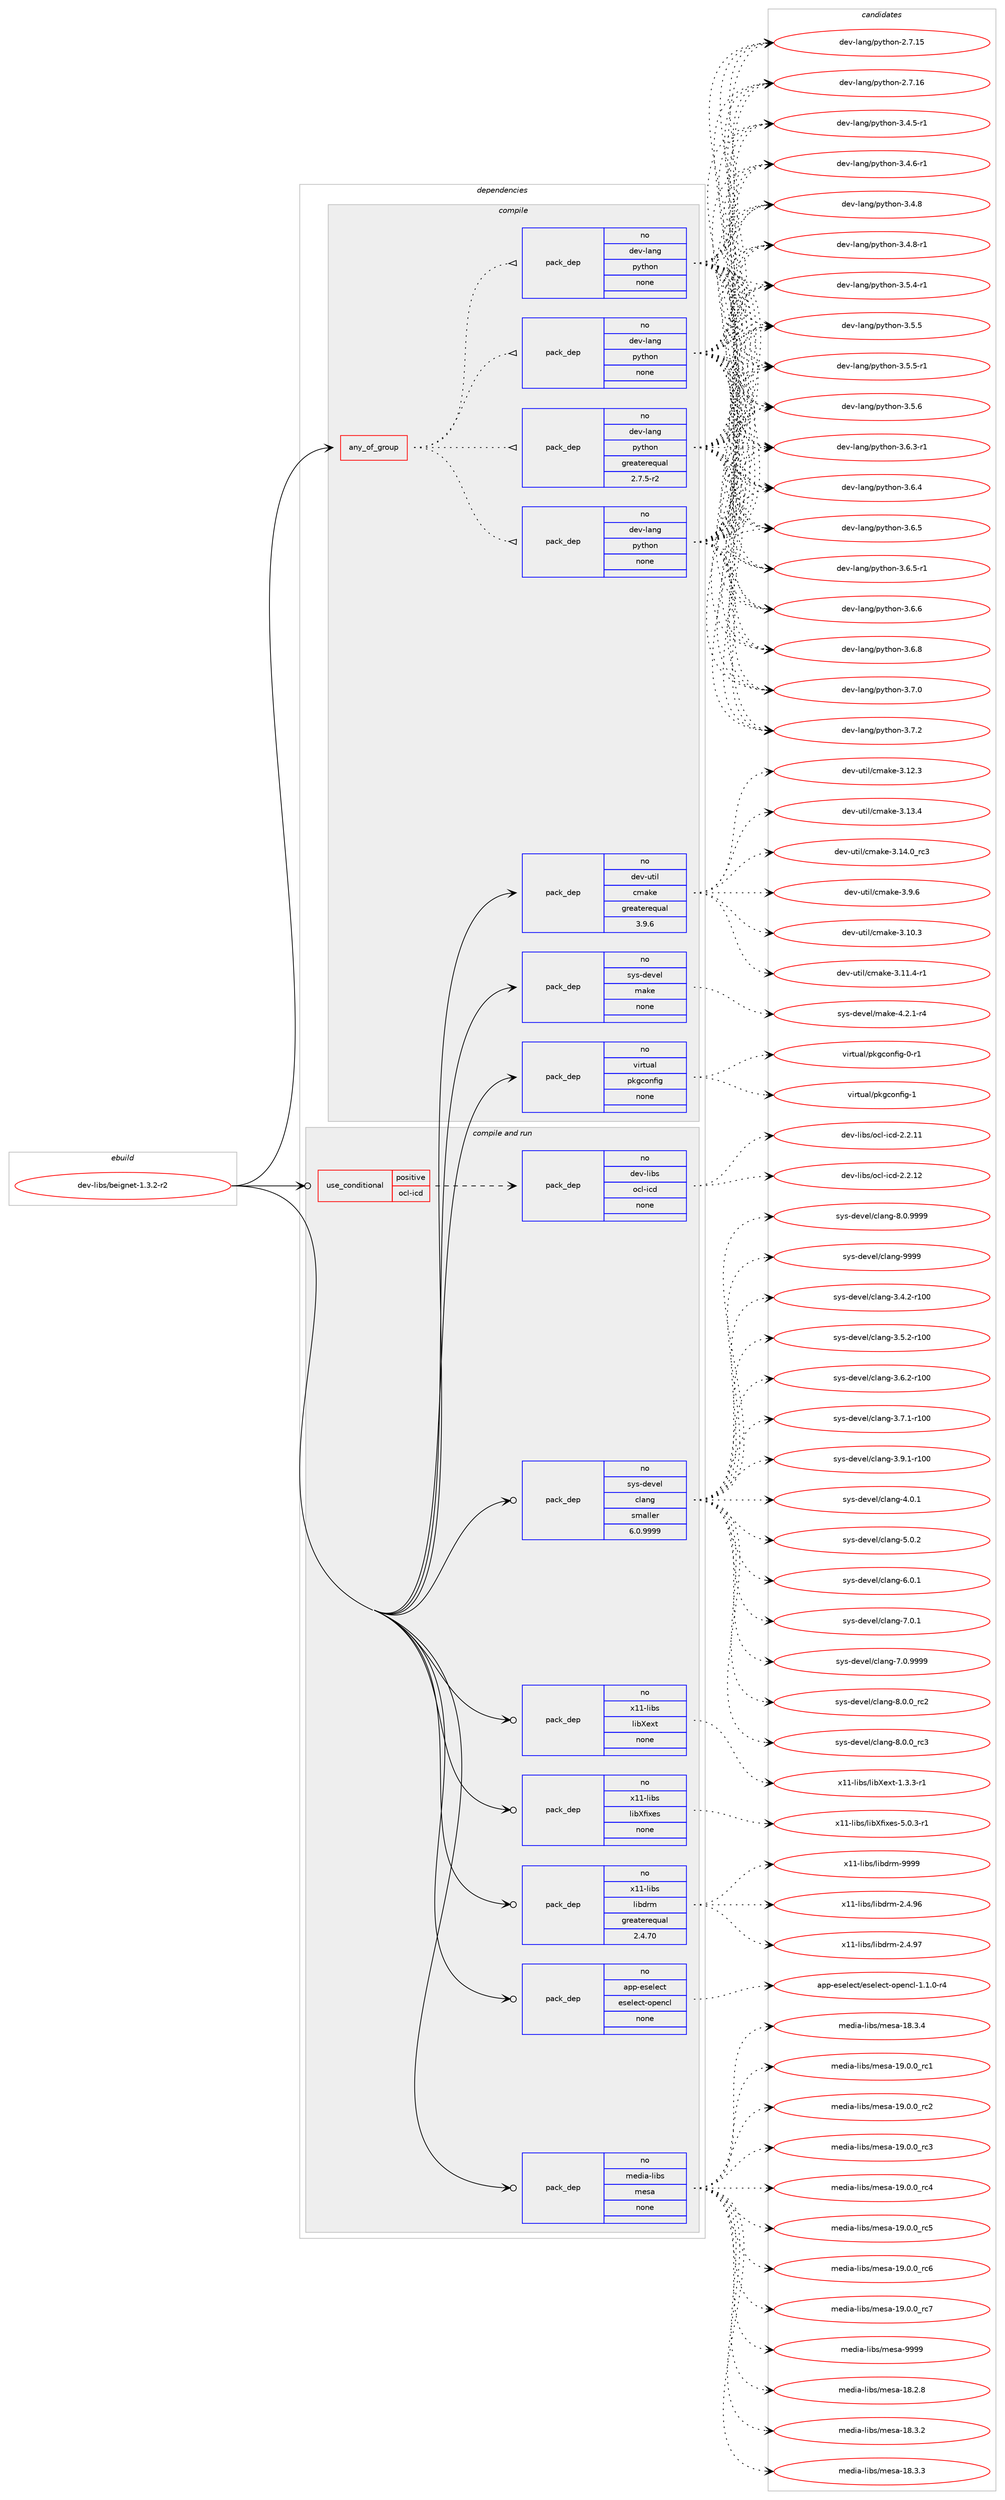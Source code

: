 digraph prolog {

# *************
# Graph options
# *************

newrank=true;
concentrate=true;
compound=true;
graph [rankdir=LR,fontname=Helvetica,fontsize=10,ranksep=1.5];#, ranksep=2.5, nodesep=0.2];
edge  [arrowhead=vee];
node  [fontname=Helvetica,fontsize=10];

# **********
# The ebuild
# **********

subgraph cluster_leftcol {
color=gray;
rank=same;
label=<<i>ebuild</i>>;
id [label="dev-libs/beignet-1.3.2-r2", color=red, width=4, href="../dev-libs/beignet-1.3.2-r2.svg"];
}

# ****************
# The dependencies
# ****************

subgraph cluster_midcol {
color=gray;
label=<<i>dependencies</i>>;
subgraph cluster_compile {
fillcolor="#eeeeee";
style=filled;
label=<<i>compile</i>>;
subgraph any22105 {
dependency1364325 [label=<<TABLE BORDER="0" CELLBORDER="1" CELLSPACING="0" CELLPADDING="4"><TR><TD CELLPADDING="10">any_of_group</TD></TR></TABLE>>, shape=none, color=red];subgraph pack976400 {
dependency1364326 [label=<<TABLE BORDER="0" CELLBORDER="1" CELLSPACING="0" CELLPADDING="4" WIDTH="220"><TR><TD ROWSPAN="6" CELLPADDING="30">pack_dep</TD></TR><TR><TD WIDTH="110">no</TD></TR><TR><TD>dev-lang</TD></TR><TR><TD>python</TD></TR><TR><TD>none</TD></TR><TR><TD></TD></TR></TABLE>>, shape=none, color=blue];
}
dependency1364325:e -> dependency1364326:w [weight=20,style="dotted",arrowhead="oinv"];
subgraph pack976401 {
dependency1364327 [label=<<TABLE BORDER="0" CELLBORDER="1" CELLSPACING="0" CELLPADDING="4" WIDTH="220"><TR><TD ROWSPAN="6" CELLPADDING="30">pack_dep</TD></TR><TR><TD WIDTH="110">no</TD></TR><TR><TD>dev-lang</TD></TR><TR><TD>python</TD></TR><TR><TD>none</TD></TR><TR><TD></TD></TR></TABLE>>, shape=none, color=blue];
}
dependency1364325:e -> dependency1364327:w [weight=20,style="dotted",arrowhead="oinv"];
subgraph pack976402 {
dependency1364328 [label=<<TABLE BORDER="0" CELLBORDER="1" CELLSPACING="0" CELLPADDING="4" WIDTH="220"><TR><TD ROWSPAN="6" CELLPADDING="30">pack_dep</TD></TR><TR><TD WIDTH="110">no</TD></TR><TR><TD>dev-lang</TD></TR><TR><TD>python</TD></TR><TR><TD>none</TD></TR><TR><TD></TD></TR></TABLE>>, shape=none, color=blue];
}
dependency1364325:e -> dependency1364328:w [weight=20,style="dotted",arrowhead="oinv"];
subgraph pack976403 {
dependency1364329 [label=<<TABLE BORDER="0" CELLBORDER="1" CELLSPACING="0" CELLPADDING="4" WIDTH="220"><TR><TD ROWSPAN="6" CELLPADDING="30">pack_dep</TD></TR><TR><TD WIDTH="110">no</TD></TR><TR><TD>dev-lang</TD></TR><TR><TD>python</TD></TR><TR><TD>greaterequal</TD></TR><TR><TD>2.7.5-r2</TD></TR></TABLE>>, shape=none, color=blue];
}
dependency1364325:e -> dependency1364329:w [weight=20,style="dotted",arrowhead="oinv"];
}
id:e -> dependency1364325:w [weight=20,style="solid",arrowhead="vee"];
subgraph pack976404 {
dependency1364330 [label=<<TABLE BORDER="0" CELLBORDER="1" CELLSPACING="0" CELLPADDING="4" WIDTH="220"><TR><TD ROWSPAN="6" CELLPADDING="30">pack_dep</TD></TR><TR><TD WIDTH="110">no</TD></TR><TR><TD>dev-util</TD></TR><TR><TD>cmake</TD></TR><TR><TD>greaterequal</TD></TR><TR><TD>3.9.6</TD></TR></TABLE>>, shape=none, color=blue];
}
id:e -> dependency1364330:w [weight=20,style="solid",arrowhead="vee"];
subgraph pack976405 {
dependency1364331 [label=<<TABLE BORDER="0" CELLBORDER="1" CELLSPACING="0" CELLPADDING="4" WIDTH="220"><TR><TD ROWSPAN="6" CELLPADDING="30">pack_dep</TD></TR><TR><TD WIDTH="110">no</TD></TR><TR><TD>sys-devel</TD></TR><TR><TD>make</TD></TR><TR><TD>none</TD></TR><TR><TD></TD></TR></TABLE>>, shape=none, color=blue];
}
id:e -> dependency1364331:w [weight=20,style="solid",arrowhead="vee"];
subgraph pack976406 {
dependency1364332 [label=<<TABLE BORDER="0" CELLBORDER="1" CELLSPACING="0" CELLPADDING="4" WIDTH="220"><TR><TD ROWSPAN="6" CELLPADDING="30">pack_dep</TD></TR><TR><TD WIDTH="110">no</TD></TR><TR><TD>virtual</TD></TR><TR><TD>pkgconfig</TD></TR><TR><TD>none</TD></TR><TR><TD></TD></TR></TABLE>>, shape=none, color=blue];
}
id:e -> dependency1364332:w [weight=20,style="solid",arrowhead="vee"];
}
subgraph cluster_compileandrun {
fillcolor="#eeeeee";
style=filled;
label=<<i>compile and run</i>>;
subgraph cond365268 {
dependency1364333 [label=<<TABLE BORDER="0" CELLBORDER="1" CELLSPACING="0" CELLPADDING="4"><TR><TD ROWSPAN="3" CELLPADDING="10">use_conditional</TD></TR><TR><TD>positive</TD></TR><TR><TD>ocl-icd</TD></TR></TABLE>>, shape=none, color=red];
subgraph pack976407 {
dependency1364334 [label=<<TABLE BORDER="0" CELLBORDER="1" CELLSPACING="0" CELLPADDING="4" WIDTH="220"><TR><TD ROWSPAN="6" CELLPADDING="30">pack_dep</TD></TR><TR><TD WIDTH="110">no</TD></TR><TR><TD>dev-libs</TD></TR><TR><TD>ocl-icd</TD></TR><TR><TD>none</TD></TR><TR><TD></TD></TR></TABLE>>, shape=none, color=blue];
}
dependency1364333:e -> dependency1364334:w [weight=20,style="dashed",arrowhead="vee"];
}
id:e -> dependency1364333:w [weight=20,style="solid",arrowhead="odotvee"];
subgraph pack976408 {
dependency1364335 [label=<<TABLE BORDER="0" CELLBORDER="1" CELLSPACING="0" CELLPADDING="4" WIDTH="220"><TR><TD ROWSPAN="6" CELLPADDING="30">pack_dep</TD></TR><TR><TD WIDTH="110">no</TD></TR><TR><TD>app-eselect</TD></TR><TR><TD>eselect-opencl</TD></TR><TR><TD>none</TD></TR><TR><TD></TD></TR></TABLE>>, shape=none, color=blue];
}
id:e -> dependency1364335:w [weight=20,style="solid",arrowhead="odotvee"];
subgraph pack976409 {
dependency1364336 [label=<<TABLE BORDER="0" CELLBORDER="1" CELLSPACING="0" CELLPADDING="4" WIDTH="220"><TR><TD ROWSPAN="6" CELLPADDING="30">pack_dep</TD></TR><TR><TD WIDTH="110">no</TD></TR><TR><TD>media-libs</TD></TR><TR><TD>mesa</TD></TR><TR><TD>none</TD></TR><TR><TD></TD></TR></TABLE>>, shape=none, color=blue];
}
id:e -> dependency1364336:w [weight=20,style="solid",arrowhead="odotvee"];
subgraph pack976410 {
dependency1364337 [label=<<TABLE BORDER="0" CELLBORDER="1" CELLSPACING="0" CELLPADDING="4" WIDTH="220"><TR><TD ROWSPAN="6" CELLPADDING="30">pack_dep</TD></TR><TR><TD WIDTH="110">no</TD></TR><TR><TD>sys-devel</TD></TR><TR><TD>clang</TD></TR><TR><TD>smaller</TD></TR><TR><TD>6.0.9999</TD></TR></TABLE>>, shape=none, color=blue];
}
id:e -> dependency1364337:w [weight=20,style="solid",arrowhead="odotvee"];
subgraph pack976411 {
dependency1364338 [label=<<TABLE BORDER="0" CELLBORDER="1" CELLSPACING="0" CELLPADDING="4" WIDTH="220"><TR><TD ROWSPAN="6" CELLPADDING="30">pack_dep</TD></TR><TR><TD WIDTH="110">no</TD></TR><TR><TD>x11-libs</TD></TR><TR><TD>libXext</TD></TR><TR><TD>none</TD></TR><TR><TD></TD></TR></TABLE>>, shape=none, color=blue];
}
id:e -> dependency1364338:w [weight=20,style="solid",arrowhead="odotvee"];
subgraph pack976412 {
dependency1364339 [label=<<TABLE BORDER="0" CELLBORDER="1" CELLSPACING="0" CELLPADDING="4" WIDTH="220"><TR><TD ROWSPAN="6" CELLPADDING="30">pack_dep</TD></TR><TR><TD WIDTH="110">no</TD></TR><TR><TD>x11-libs</TD></TR><TR><TD>libXfixes</TD></TR><TR><TD>none</TD></TR><TR><TD></TD></TR></TABLE>>, shape=none, color=blue];
}
id:e -> dependency1364339:w [weight=20,style="solid",arrowhead="odotvee"];
subgraph pack976413 {
dependency1364340 [label=<<TABLE BORDER="0" CELLBORDER="1" CELLSPACING="0" CELLPADDING="4" WIDTH="220"><TR><TD ROWSPAN="6" CELLPADDING="30">pack_dep</TD></TR><TR><TD WIDTH="110">no</TD></TR><TR><TD>x11-libs</TD></TR><TR><TD>libdrm</TD></TR><TR><TD>greaterequal</TD></TR><TR><TD>2.4.70</TD></TR></TABLE>>, shape=none, color=blue];
}
id:e -> dependency1364340:w [weight=20,style="solid",arrowhead="odotvee"];
}
subgraph cluster_run {
fillcolor="#eeeeee";
style=filled;
label=<<i>run</i>>;
}
}

# **************
# The candidates
# **************

subgraph cluster_choices {
rank=same;
color=gray;
label=<<i>candidates</i>>;

subgraph choice976400 {
color=black;
nodesep=1;
choice10010111845108971101034711212111610411111045504655464953 [label="dev-lang/python-2.7.15", color=red, width=4,href="../dev-lang/python-2.7.15.svg"];
choice10010111845108971101034711212111610411111045504655464954 [label="dev-lang/python-2.7.16", color=red, width=4,href="../dev-lang/python-2.7.16.svg"];
choice1001011184510897110103471121211161041111104551465246534511449 [label="dev-lang/python-3.4.5-r1", color=red, width=4,href="../dev-lang/python-3.4.5-r1.svg"];
choice1001011184510897110103471121211161041111104551465246544511449 [label="dev-lang/python-3.4.6-r1", color=red, width=4,href="../dev-lang/python-3.4.6-r1.svg"];
choice100101118451089711010347112121116104111110455146524656 [label="dev-lang/python-3.4.8", color=red, width=4,href="../dev-lang/python-3.4.8.svg"];
choice1001011184510897110103471121211161041111104551465246564511449 [label="dev-lang/python-3.4.8-r1", color=red, width=4,href="../dev-lang/python-3.4.8-r1.svg"];
choice1001011184510897110103471121211161041111104551465346524511449 [label="dev-lang/python-3.5.4-r1", color=red, width=4,href="../dev-lang/python-3.5.4-r1.svg"];
choice100101118451089711010347112121116104111110455146534653 [label="dev-lang/python-3.5.5", color=red, width=4,href="../dev-lang/python-3.5.5.svg"];
choice1001011184510897110103471121211161041111104551465346534511449 [label="dev-lang/python-3.5.5-r1", color=red, width=4,href="../dev-lang/python-3.5.5-r1.svg"];
choice100101118451089711010347112121116104111110455146534654 [label="dev-lang/python-3.5.6", color=red, width=4,href="../dev-lang/python-3.5.6.svg"];
choice1001011184510897110103471121211161041111104551465446514511449 [label="dev-lang/python-3.6.3-r1", color=red, width=4,href="../dev-lang/python-3.6.3-r1.svg"];
choice100101118451089711010347112121116104111110455146544652 [label="dev-lang/python-3.6.4", color=red, width=4,href="../dev-lang/python-3.6.4.svg"];
choice100101118451089711010347112121116104111110455146544653 [label="dev-lang/python-3.6.5", color=red, width=4,href="../dev-lang/python-3.6.5.svg"];
choice1001011184510897110103471121211161041111104551465446534511449 [label="dev-lang/python-3.6.5-r1", color=red, width=4,href="../dev-lang/python-3.6.5-r1.svg"];
choice100101118451089711010347112121116104111110455146544654 [label="dev-lang/python-3.6.6", color=red, width=4,href="../dev-lang/python-3.6.6.svg"];
choice100101118451089711010347112121116104111110455146544656 [label="dev-lang/python-3.6.8", color=red, width=4,href="../dev-lang/python-3.6.8.svg"];
choice100101118451089711010347112121116104111110455146554648 [label="dev-lang/python-3.7.0", color=red, width=4,href="../dev-lang/python-3.7.0.svg"];
choice100101118451089711010347112121116104111110455146554650 [label="dev-lang/python-3.7.2", color=red, width=4,href="../dev-lang/python-3.7.2.svg"];
dependency1364326:e -> choice10010111845108971101034711212111610411111045504655464953:w [style=dotted,weight="100"];
dependency1364326:e -> choice10010111845108971101034711212111610411111045504655464954:w [style=dotted,weight="100"];
dependency1364326:e -> choice1001011184510897110103471121211161041111104551465246534511449:w [style=dotted,weight="100"];
dependency1364326:e -> choice1001011184510897110103471121211161041111104551465246544511449:w [style=dotted,weight="100"];
dependency1364326:e -> choice100101118451089711010347112121116104111110455146524656:w [style=dotted,weight="100"];
dependency1364326:e -> choice1001011184510897110103471121211161041111104551465246564511449:w [style=dotted,weight="100"];
dependency1364326:e -> choice1001011184510897110103471121211161041111104551465346524511449:w [style=dotted,weight="100"];
dependency1364326:e -> choice100101118451089711010347112121116104111110455146534653:w [style=dotted,weight="100"];
dependency1364326:e -> choice1001011184510897110103471121211161041111104551465346534511449:w [style=dotted,weight="100"];
dependency1364326:e -> choice100101118451089711010347112121116104111110455146534654:w [style=dotted,weight="100"];
dependency1364326:e -> choice1001011184510897110103471121211161041111104551465446514511449:w [style=dotted,weight="100"];
dependency1364326:e -> choice100101118451089711010347112121116104111110455146544652:w [style=dotted,weight="100"];
dependency1364326:e -> choice100101118451089711010347112121116104111110455146544653:w [style=dotted,weight="100"];
dependency1364326:e -> choice1001011184510897110103471121211161041111104551465446534511449:w [style=dotted,weight="100"];
dependency1364326:e -> choice100101118451089711010347112121116104111110455146544654:w [style=dotted,weight="100"];
dependency1364326:e -> choice100101118451089711010347112121116104111110455146544656:w [style=dotted,weight="100"];
dependency1364326:e -> choice100101118451089711010347112121116104111110455146554648:w [style=dotted,weight="100"];
dependency1364326:e -> choice100101118451089711010347112121116104111110455146554650:w [style=dotted,weight="100"];
}
subgraph choice976401 {
color=black;
nodesep=1;
choice10010111845108971101034711212111610411111045504655464953 [label="dev-lang/python-2.7.15", color=red, width=4,href="../dev-lang/python-2.7.15.svg"];
choice10010111845108971101034711212111610411111045504655464954 [label="dev-lang/python-2.7.16", color=red, width=4,href="../dev-lang/python-2.7.16.svg"];
choice1001011184510897110103471121211161041111104551465246534511449 [label="dev-lang/python-3.4.5-r1", color=red, width=4,href="../dev-lang/python-3.4.5-r1.svg"];
choice1001011184510897110103471121211161041111104551465246544511449 [label="dev-lang/python-3.4.6-r1", color=red, width=4,href="../dev-lang/python-3.4.6-r1.svg"];
choice100101118451089711010347112121116104111110455146524656 [label="dev-lang/python-3.4.8", color=red, width=4,href="../dev-lang/python-3.4.8.svg"];
choice1001011184510897110103471121211161041111104551465246564511449 [label="dev-lang/python-3.4.8-r1", color=red, width=4,href="../dev-lang/python-3.4.8-r1.svg"];
choice1001011184510897110103471121211161041111104551465346524511449 [label="dev-lang/python-3.5.4-r1", color=red, width=4,href="../dev-lang/python-3.5.4-r1.svg"];
choice100101118451089711010347112121116104111110455146534653 [label="dev-lang/python-3.5.5", color=red, width=4,href="../dev-lang/python-3.5.5.svg"];
choice1001011184510897110103471121211161041111104551465346534511449 [label="dev-lang/python-3.5.5-r1", color=red, width=4,href="../dev-lang/python-3.5.5-r1.svg"];
choice100101118451089711010347112121116104111110455146534654 [label="dev-lang/python-3.5.6", color=red, width=4,href="../dev-lang/python-3.5.6.svg"];
choice1001011184510897110103471121211161041111104551465446514511449 [label="dev-lang/python-3.6.3-r1", color=red, width=4,href="../dev-lang/python-3.6.3-r1.svg"];
choice100101118451089711010347112121116104111110455146544652 [label="dev-lang/python-3.6.4", color=red, width=4,href="../dev-lang/python-3.6.4.svg"];
choice100101118451089711010347112121116104111110455146544653 [label="dev-lang/python-3.6.5", color=red, width=4,href="../dev-lang/python-3.6.5.svg"];
choice1001011184510897110103471121211161041111104551465446534511449 [label="dev-lang/python-3.6.5-r1", color=red, width=4,href="../dev-lang/python-3.6.5-r1.svg"];
choice100101118451089711010347112121116104111110455146544654 [label="dev-lang/python-3.6.6", color=red, width=4,href="../dev-lang/python-3.6.6.svg"];
choice100101118451089711010347112121116104111110455146544656 [label="dev-lang/python-3.6.8", color=red, width=4,href="../dev-lang/python-3.6.8.svg"];
choice100101118451089711010347112121116104111110455146554648 [label="dev-lang/python-3.7.0", color=red, width=4,href="../dev-lang/python-3.7.0.svg"];
choice100101118451089711010347112121116104111110455146554650 [label="dev-lang/python-3.7.2", color=red, width=4,href="../dev-lang/python-3.7.2.svg"];
dependency1364327:e -> choice10010111845108971101034711212111610411111045504655464953:w [style=dotted,weight="100"];
dependency1364327:e -> choice10010111845108971101034711212111610411111045504655464954:w [style=dotted,weight="100"];
dependency1364327:e -> choice1001011184510897110103471121211161041111104551465246534511449:w [style=dotted,weight="100"];
dependency1364327:e -> choice1001011184510897110103471121211161041111104551465246544511449:w [style=dotted,weight="100"];
dependency1364327:e -> choice100101118451089711010347112121116104111110455146524656:w [style=dotted,weight="100"];
dependency1364327:e -> choice1001011184510897110103471121211161041111104551465246564511449:w [style=dotted,weight="100"];
dependency1364327:e -> choice1001011184510897110103471121211161041111104551465346524511449:w [style=dotted,weight="100"];
dependency1364327:e -> choice100101118451089711010347112121116104111110455146534653:w [style=dotted,weight="100"];
dependency1364327:e -> choice1001011184510897110103471121211161041111104551465346534511449:w [style=dotted,weight="100"];
dependency1364327:e -> choice100101118451089711010347112121116104111110455146534654:w [style=dotted,weight="100"];
dependency1364327:e -> choice1001011184510897110103471121211161041111104551465446514511449:w [style=dotted,weight="100"];
dependency1364327:e -> choice100101118451089711010347112121116104111110455146544652:w [style=dotted,weight="100"];
dependency1364327:e -> choice100101118451089711010347112121116104111110455146544653:w [style=dotted,weight="100"];
dependency1364327:e -> choice1001011184510897110103471121211161041111104551465446534511449:w [style=dotted,weight="100"];
dependency1364327:e -> choice100101118451089711010347112121116104111110455146544654:w [style=dotted,weight="100"];
dependency1364327:e -> choice100101118451089711010347112121116104111110455146544656:w [style=dotted,weight="100"];
dependency1364327:e -> choice100101118451089711010347112121116104111110455146554648:w [style=dotted,weight="100"];
dependency1364327:e -> choice100101118451089711010347112121116104111110455146554650:w [style=dotted,weight="100"];
}
subgraph choice976402 {
color=black;
nodesep=1;
choice10010111845108971101034711212111610411111045504655464953 [label="dev-lang/python-2.7.15", color=red, width=4,href="../dev-lang/python-2.7.15.svg"];
choice10010111845108971101034711212111610411111045504655464954 [label="dev-lang/python-2.7.16", color=red, width=4,href="../dev-lang/python-2.7.16.svg"];
choice1001011184510897110103471121211161041111104551465246534511449 [label="dev-lang/python-3.4.5-r1", color=red, width=4,href="../dev-lang/python-3.4.5-r1.svg"];
choice1001011184510897110103471121211161041111104551465246544511449 [label="dev-lang/python-3.4.6-r1", color=red, width=4,href="../dev-lang/python-3.4.6-r1.svg"];
choice100101118451089711010347112121116104111110455146524656 [label="dev-lang/python-3.4.8", color=red, width=4,href="../dev-lang/python-3.4.8.svg"];
choice1001011184510897110103471121211161041111104551465246564511449 [label="dev-lang/python-3.4.8-r1", color=red, width=4,href="../dev-lang/python-3.4.8-r1.svg"];
choice1001011184510897110103471121211161041111104551465346524511449 [label="dev-lang/python-3.5.4-r1", color=red, width=4,href="../dev-lang/python-3.5.4-r1.svg"];
choice100101118451089711010347112121116104111110455146534653 [label="dev-lang/python-3.5.5", color=red, width=4,href="../dev-lang/python-3.5.5.svg"];
choice1001011184510897110103471121211161041111104551465346534511449 [label="dev-lang/python-3.5.5-r1", color=red, width=4,href="../dev-lang/python-3.5.5-r1.svg"];
choice100101118451089711010347112121116104111110455146534654 [label="dev-lang/python-3.5.6", color=red, width=4,href="../dev-lang/python-3.5.6.svg"];
choice1001011184510897110103471121211161041111104551465446514511449 [label="dev-lang/python-3.6.3-r1", color=red, width=4,href="../dev-lang/python-3.6.3-r1.svg"];
choice100101118451089711010347112121116104111110455146544652 [label="dev-lang/python-3.6.4", color=red, width=4,href="../dev-lang/python-3.6.4.svg"];
choice100101118451089711010347112121116104111110455146544653 [label="dev-lang/python-3.6.5", color=red, width=4,href="../dev-lang/python-3.6.5.svg"];
choice1001011184510897110103471121211161041111104551465446534511449 [label="dev-lang/python-3.6.5-r1", color=red, width=4,href="../dev-lang/python-3.6.5-r1.svg"];
choice100101118451089711010347112121116104111110455146544654 [label="dev-lang/python-3.6.6", color=red, width=4,href="../dev-lang/python-3.6.6.svg"];
choice100101118451089711010347112121116104111110455146544656 [label="dev-lang/python-3.6.8", color=red, width=4,href="../dev-lang/python-3.6.8.svg"];
choice100101118451089711010347112121116104111110455146554648 [label="dev-lang/python-3.7.0", color=red, width=4,href="../dev-lang/python-3.7.0.svg"];
choice100101118451089711010347112121116104111110455146554650 [label="dev-lang/python-3.7.2", color=red, width=4,href="../dev-lang/python-3.7.2.svg"];
dependency1364328:e -> choice10010111845108971101034711212111610411111045504655464953:w [style=dotted,weight="100"];
dependency1364328:e -> choice10010111845108971101034711212111610411111045504655464954:w [style=dotted,weight="100"];
dependency1364328:e -> choice1001011184510897110103471121211161041111104551465246534511449:w [style=dotted,weight="100"];
dependency1364328:e -> choice1001011184510897110103471121211161041111104551465246544511449:w [style=dotted,weight="100"];
dependency1364328:e -> choice100101118451089711010347112121116104111110455146524656:w [style=dotted,weight="100"];
dependency1364328:e -> choice1001011184510897110103471121211161041111104551465246564511449:w [style=dotted,weight="100"];
dependency1364328:e -> choice1001011184510897110103471121211161041111104551465346524511449:w [style=dotted,weight="100"];
dependency1364328:e -> choice100101118451089711010347112121116104111110455146534653:w [style=dotted,weight="100"];
dependency1364328:e -> choice1001011184510897110103471121211161041111104551465346534511449:w [style=dotted,weight="100"];
dependency1364328:e -> choice100101118451089711010347112121116104111110455146534654:w [style=dotted,weight="100"];
dependency1364328:e -> choice1001011184510897110103471121211161041111104551465446514511449:w [style=dotted,weight="100"];
dependency1364328:e -> choice100101118451089711010347112121116104111110455146544652:w [style=dotted,weight="100"];
dependency1364328:e -> choice100101118451089711010347112121116104111110455146544653:w [style=dotted,weight="100"];
dependency1364328:e -> choice1001011184510897110103471121211161041111104551465446534511449:w [style=dotted,weight="100"];
dependency1364328:e -> choice100101118451089711010347112121116104111110455146544654:w [style=dotted,weight="100"];
dependency1364328:e -> choice100101118451089711010347112121116104111110455146544656:w [style=dotted,weight="100"];
dependency1364328:e -> choice100101118451089711010347112121116104111110455146554648:w [style=dotted,weight="100"];
dependency1364328:e -> choice100101118451089711010347112121116104111110455146554650:w [style=dotted,weight="100"];
}
subgraph choice976403 {
color=black;
nodesep=1;
choice10010111845108971101034711212111610411111045504655464953 [label="dev-lang/python-2.7.15", color=red, width=4,href="../dev-lang/python-2.7.15.svg"];
choice10010111845108971101034711212111610411111045504655464954 [label="dev-lang/python-2.7.16", color=red, width=4,href="../dev-lang/python-2.7.16.svg"];
choice1001011184510897110103471121211161041111104551465246534511449 [label="dev-lang/python-3.4.5-r1", color=red, width=4,href="../dev-lang/python-3.4.5-r1.svg"];
choice1001011184510897110103471121211161041111104551465246544511449 [label="dev-lang/python-3.4.6-r1", color=red, width=4,href="../dev-lang/python-3.4.6-r1.svg"];
choice100101118451089711010347112121116104111110455146524656 [label="dev-lang/python-3.4.8", color=red, width=4,href="../dev-lang/python-3.4.8.svg"];
choice1001011184510897110103471121211161041111104551465246564511449 [label="dev-lang/python-3.4.8-r1", color=red, width=4,href="../dev-lang/python-3.4.8-r1.svg"];
choice1001011184510897110103471121211161041111104551465346524511449 [label="dev-lang/python-3.5.4-r1", color=red, width=4,href="../dev-lang/python-3.5.4-r1.svg"];
choice100101118451089711010347112121116104111110455146534653 [label="dev-lang/python-3.5.5", color=red, width=4,href="../dev-lang/python-3.5.5.svg"];
choice1001011184510897110103471121211161041111104551465346534511449 [label="dev-lang/python-3.5.5-r1", color=red, width=4,href="../dev-lang/python-3.5.5-r1.svg"];
choice100101118451089711010347112121116104111110455146534654 [label="dev-lang/python-3.5.6", color=red, width=4,href="../dev-lang/python-3.5.6.svg"];
choice1001011184510897110103471121211161041111104551465446514511449 [label="dev-lang/python-3.6.3-r1", color=red, width=4,href="../dev-lang/python-3.6.3-r1.svg"];
choice100101118451089711010347112121116104111110455146544652 [label="dev-lang/python-3.6.4", color=red, width=4,href="../dev-lang/python-3.6.4.svg"];
choice100101118451089711010347112121116104111110455146544653 [label="dev-lang/python-3.6.5", color=red, width=4,href="../dev-lang/python-3.6.5.svg"];
choice1001011184510897110103471121211161041111104551465446534511449 [label="dev-lang/python-3.6.5-r1", color=red, width=4,href="../dev-lang/python-3.6.5-r1.svg"];
choice100101118451089711010347112121116104111110455146544654 [label="dev-lang/python-3.6.6", color=red, width=4,href="../dev-lang/python-3.6.6.svg"];
choice100101118451089711010347112121116104111110455146544656 [label="dev-lang/python-3.6.8", color=red, width=4,href="../dev-lang/python-3.6.8.svg"];
choice100101118451089711010347112121116104111110455146554648 [label="dev-lang/python-3.7.0", color=red, width=4,href="../dev-lang/python-3.7.0.svg"];
choice100101118451089711010347112121116104111110455146554650 [label="dev-lang/python-3.7.2", color=red, width=4,href="../dev-lang/python-3.7.2.svg"];
dependency1364329:e -> choice10010111845108971101034711212111610411111045504655464953:w [style=dotted,weight="100"];
dependency1364329:e -> choice10010111845108971101034711212111610411111045504655464954:w [style=dotted,weight="100"];
dependency1364329:e -> choice1001011184510897110103471121211161041111104551465246534511449:w [style=dotted,weight="100"];
dependency1364329:e -> choice1001011184510897110103471121211161041111104551465246544511449:w [style=dotted,weight="100"];
dependency1364329:e -> choice100101118451089711010347112121116104111110455146524656:w [style=dotted,weight="100"];
dependency1364329:e -> choice1001011184510897110103471121211161041111104551465246564511449:w [style=dotted,weight="100"];
dependency1364329:e -> choice1001011184510897110103471121211161041111104551465346524511449:w [style=dotted,weight="100"];
dependency1364329:e -> choice100101118451089711010347112121116104111110455146534653:w [style=dotted,weight="100"];
dependency1364329:e -> choice1001011184510897110103471121211161041111104551465346534511449:w [style=dotted,weight="100"];
dependency1364329:e -> choice100101118451089711010347112121116104111110455146534654:w [style=dotted,weight="100"];
dependency1364329:e -> choice1001011184510897110103471121211161041111104551465446514511449:w [style=dotted,weight="100"];
dependency1364329:e -> choice100101118451089711010347112121116104111110455146544652:w [style=dotted,weight="100"];
dependency1364329:e -> choice100101118451089711010347112121116104111110455146544653:w [style=dotted,weight="100"];
dependency1364329:e -> choice1001011184510897110103471121211161041111104551465446534511449:w [style=dotted,weight="100"];
dependency1364329:e -> choice100101118451089711010347112121116104111110455146544654:w [style=dotted,weight="100"];
dependency1364329:e -> choice100101118451089711010347112121116104111110455146544656:w [style=dotted,weight="100"];
dependency1364329:e -> choice100101118451089711010347112121116104111110455146554648:w [style=dotted,weight="100"];
dependency1364329:e -> choice100101118451089711010347112121116104111110455146554650:w [style=dotted,weight="100"];
}
subgraph choice976404 {
color=black;
nodesep=1;
choice1001011184511711610510847991099710710145514649484651 [label="dev-util/cmake-3.10.3", color=red, width=4,href="../dev-util/cmake-3.10.3.svg"];
choice10010111845117116105108479910997107101455146494946524511449 [label="dev-util/cmake-3.11.4-r1", color=red, width=4,href="../dev-util/cmake-3.11.4-r1.svg"];
choice1001011184511711610510847991099710710145514649504651 [label="dev-util/cmake-3.12.3", color=red, width=4,href="../dev-util/cmake-3.12.3.svg"];
choice1001011184511711610510847991099710710145514649514652 [label="dev-util/cmake-3.13.4", color=red, width=4,href="../dev-util/cmake-3.13.4.svg"];
choice1001011184511711610510847991099710710145514649524648951149951 [label="dev-util/cmake-3.14.0_rc3", color=red, width=4,href="../dev-util/cmake-3.14.0_rc3.svg"];
choice10010111845117116105108479910997107101455146574654 [label="dev-util/cmake-3.9.6", color=red, width=4,href="../dev-util/cmake-3.9.6.svg"];
dependency1364330:e -> choice1001011184511711610510847991099710710145514649484651:w [style=dotted,weight="100"];
dependency1364330:e -> choice10010111845117116105108479910997107101455146494946524511449:w [style=dotted,weight="100"];
dependency1364330:e -> choice1001011184511711610510847991099710710145514649504651:w [style=dotted,weight="100"];
dependency1364330:e -> choice1001011184511711610510847991099710710145514649514652:w [style=dotted,weight="100"];
dependency1364330:e -> choice1001011184511711610510847991099710710145514649524648951149951:w [style=dotted,weight="100"];
dependency1364330:e -> choice10010111845117116105108479910997107101455146574654:w [style=dotted,weight="100"];
}
subgraph choice976405 {
color=black;
nodesep=1;
choice1151211154510010111810110847109971071014552465046494511452 [label="sys-devel/make-4.2.1-r4", color=red, width=4,href="../sys-devel/make-4.2.1-r4.svg"];
dependency1364331:e -> choice1151211154510010111810110847109971071014552465046494511452:w [style=dotted,weight="100"];
}
subgraph choice976406 {
color=black;
nodesep=1;
choice11810511411611797108471121071039911111010210510345484511449 [label="virtual/pkgconfig-0-r1", color=red, width=4,href="../virtual/pkgconfig-0-r1.svg"];
choice1181051141161179710847112107103991111101021051034549 [label="virtual/pkgconfig-1", color=red, width=4,href="../virtual/pkgconfig-1.svg"];
dependency1364332:e -> choice11810511411611797108471121071039911111010210510345484511449:w [style=dotted,weight="100"];
dependency1364332:e -> choice1181051141161179710847112107103991111101021051034549:w [style=dotted,weight="100"];
}
subgraph choice976407 {
color=black;
nodesep=1;
choice10010111845108105981154711199108451059910045504650464949 [label="dev-libs/ocl-icd-2.2.11", color=red, width=4,href="../dev-libs/ocl-icd-2.2.11.svg"];
choice10010111845108105981154711199108451059910045504650464950 [label="dev-libs/ocl-icd-2.2.12", color=red, width=4,href="../dev-libs/ocl-icd-2.2.12.svg"];
dependency1364334:e -> choice10010111845108105981154711199108451059910045504650464949:w [style=dotted,weight="100"];
dependency1364334:e -> choice10010111845108105981154711199108451059910045504650464950:w [style=dotted,weight="100"];
}
subgraph choice976408 {
color=black;
nodesep=1;
choice971121124510111510110810199116471011151011081019911645111112101110991084549464946484511452 [label="app-eselect/eselect-opencl-1.1.0-r4", color=red, width=4,href="../app-eselect/eselect-opencl-1.1.0-r4.svg"];
dependency1364335:e -> choice971121124510111510110810199116471011151011081019911645111112101110991084549464946484511452:w [style=dotted,weight="100"];
}
subgraph choice976409 {
color=black;
nodesep=1;
choice109101100105974510810598115471091011159745495646504656 [label="media-libs/mesa-18.2.8", color=red, width=4,href="../media-libs/mesa-18.2.8.svg"];
choice109101100105974510810598115471091011159745495646514650 [label="media-libs/mesa-18.3.2", color=red, width=4,href="../media-libs/mesa-18.3.2.svg"];
choice109101100105974510810598115471091011159745495646514651 [label="media-libs/mesa-18.3.3", color=red, width=4,href="../media-libs/mesa-18.3.3.svg"];
choice109101100105974510810598115471091011159745495646514652 [label="media-libs/mesa-18.3.4", color=red, width=4,href="../media-libs/mesa-18.3.4.svg"];
choice109101100105974510810598115471091011159745495746484648951149949 [label="media-libs/mesa-19.0.0_rc1", color=red, width=4,href="../media-libs/mesa-19.0.0_rc1.svg"];
choice109101100105974510810598115471091011159745495746484648951149950 [label="media-libs/mesa-19.0.0_rc2", color=red, width=4,href="../media-libs/mesa-19.0.0_rc2.svg"];
choice109101100105974510810598115471091011159745495746484648951149951 [label="media-libs/mesa-19.0.0_rc3", color=red, width=4,href="../media-libs/mesa-19.0.0_rc3.svg"];
choice109101100105974510810598115471091011159745495746484648951149952 [label="media-libs/mesa-19.0.0_rc4", color=red, width=4,href="../media-libs/mesa-19.0.0_rc4.svg"];
choice109101100105974510810598115471091011159745495746484648951149953 [label="media-libs/mesa-19.0.0_rc5", color=red, width=4,href="../media-libs/mesa-19.0.0_rc5.svg"];
choice109101100105974510810598115471091011159745495746484648951149954 [label="media-libs/mesa-19.0.0_rc6", color=red, width=4,href="../media-libs/mesa-19.0.0_rc6.svg"];
choice109101100105974510810598115471091011159745495746484648951149955 [label="media-libs/mesa-19.0.0_rc7", color=red, width=4,href="../media-libs/mesa-19.0.0_rc7.svg"];
choice10910110010597451081059811547109101115974557575757 [label="media-libs/mesa-9999", color=red, width=4,href="../media-libs/mesa-9999.svg"];
dependency1364336:e -> choice109101100105974510810598115471091011159745495646504656:w [style=dotted,weight="100"];
dependency1364336:e -> choice109101100105974510810598115471091011159745495646514650:w [style=dotted,weight="100"];
dependency1364336:e -> choice109101100105974510810598115471091011159745495646514651:w [style=dotted,weight="100"];
dependency1364336:e -> choice109101100105974510810598115471091011159745495646514652:w [style=dotted,weight="100"];
dependency1364336:e -> choice109101100105974510810598115471091011159745495746484648951149949:w [style=dotted,weight="100"];
dependency1364336:e -> choice109101100105974510810598115471091011159745495746484648951149950:w [style=dotted,weight="100"];
dependency1364336:e -> choice109101100105974510810598115471091011159745495746484648951149951:w [style=dotted,weight="100"];
dependency1364336:e -> choice109101100105974510810598115471091011159745495746484648951149952:w [style=dotted,weight="100"];
dependency1364336:e -> choice109101100105974510810598115471091011159745495746484648951149953:w [style=dotted,weight="100"];
dependency1364336:e -> choice109101100105974510810598115471091011159745495746484648951149954:w [style=dotted,weight="100"];
dependency1364336:e -> choice109101100105974510810598115471091011159745495746484648951149955:w [style=dotted,weight="100"];
dependency1364336:e -> choice10910110010597451081059811547109101115974557575757:w [style=dotted,weight="100"];
}
subgraph choice976410 {
color=black;
nodesep=1;
choice1151211154510010111810110847991089711010345514652465045114494848 [label="sys-devel/clang-3.4.2-r100", color=red, width=4,href="../sys-devel/clang-3.4.2-r100.svg"];
choice1151211154510010111810110847991089711010345514653465045114494848 [label="sys-devel/clang-3.5.2-r100", color=red, width=4,href="../sys-devel/clang-3.5.2-r100.svg"];
choice1151211154510010111810110847991089711010345514654465045114494848 [label="sys-devel/clang-3.6.2-r100", color=red, width=4,href="../sys-devel/clang-3.6.2-r100.svg"];
choice1151211154510010111810110847991089711010345514655464945114494848 [label="sys-devel/clang-3.7.1-r100", color=red, width=4,href="../sys-devel/clang-3.7.1-r100.svg"];
choice1151211154510010111810110847991089711010345514657464945114494848 [label="sys-devel/clang-3.9.1-r100", color=red, width=4,href="../sys-devel/clang-3.9.1-r100.svg"];
choice11512111545100101118101108479910897110103455246484649 [label="sys-devel/clang-4.0.1", color=red, width=4,href="../sys-devel/clang-4.0.1.svg"];
choice11512111545100101118101108479910897110103455346484650 [label="sys-devel/clang-5.0.2", color=red, width=4,href="../sys-devel/clang-5.0.2.svg"];
choice11512111545100101118101108479910897110103455446484649 [label="sys-devel/clang-6.0.1", color=red, width=4,href="../sys-devel/clang-6.0.1.svg"];
choice11512111545100101118101108479910897110103455546484649 [label="sys-devel/clang-7.0.1", color=red, width=4,href="../sys-devel/clang-7.0.1.svg"];
choice11512111545100101118101108479910897110103455546484657575757 [label="sys-devel/clang-7.0.9999", color=red, width=4,href="../sys-devel/clang-7.0.9999.svg"];
choice11512111545100101118101108479910897110103455646484648951149950 [label="sys-devel/clang-8.0.0_rc2", color=red, width=4,href="../sys-devel/clang-8.0.0_rc2.svg"];
choice11512111545100101118101108479910897110103455646484648951149951 [label="sys-devel/clang-8.0.0_rc3", color=red, width=4,href="../sys-devel/clang-8.0.0_rc3.svg"];
choice11512111545100101118101108479910897110103455646484657575757 [label="sys-devel/clang-8.0.9999", color=red, width=4,href="../sys-devel/clang-8.0.9999.svg"];
choice115121115451001011181011084799108971101034557575757 [label="sys-devel/clang-9999", color=red, width=4,href="../sys-devel/clang-9999.svg"];
dependency1364337:e -> choice1151211154510010111810110847991089711010345514652465045114494848:w [style=dotted,weight="100"];
dependency1364337:e -> choice1151211154510010111810110847991089711010345514653465045114494848:w [style=dotted,weight="100"];
dependency1364337:e -> choice1151211154510010111810110847991089711010345514654465045114494848:w [style=dotted,weight="100"];
dependency1364337:e -> choice1151211154510010111810110847991089711010345514655464945114494848:w [style=dotted,weight="100"];
dependency1364337:e -> choice1151211154510010111810110847991089711010345514657464945114494848:w [style=dotted,weight="100"];
dependency1364337:e -> choice11512111545100101118101108479910897110103455246484649:w [style=dotted,weight="100"];
dependency1364337:e -> choice11512111545100101118101108479910897110103455346484650:w [style=dotted,weight="100"];
dependency1364337:e -> choice11512111545100101118101108479910897110103455446484649:w [style=dotted,weight="100"];
dependency1364337:e -> choice11512111545100101118101108479910897110103455546484649:w [style=dotted,weight="100"];
dependency1364337:e -> choice11512111545100101118101108479910897110103455546484657575757:w [style=dotted,weight="100"];
dependency1364337:e -> choice11512111545100101118101108479910897110103455646484648951149950:w [style=dotted,weight="100"];
dependency1364337:e -> choice11512111545100101118101108479910897110103455646484648951149951:w [style=dotted,weight="100"];
dependency1364337:e -> choice11512111545100101118101108479910897110103455646484657575757:w [style=dotted,weight="100"];
dependency1364337:e -> choice115121115451001011181011084799108971101034557575757:w [style=dotted,weight="100"];
}
subgraph choice976411 {
color=black;
nodesep=1;
choice120494945108105981154710810598881011201164549465146514511449 [label="x11-libs/libXext-1.3.3-r1", color=red, width=4,href="../x11-libs/libXext-1.3.3-r1.svg"];
dependency1364338:e -> choice120494945108105981154710810598881011201164549465146514511449:w [style=dotted,weight="100"];
}
subgraph choice976412 {
color=black;
nodesep=1;
choice120494945108105981154710810598881021051201011154553464846514511449 [label="x11-libs/libXfixes-5.0.3-r1", color=red, width=4,href="../x11-libs/libXfixes-5.0.3-r1.svg"];
dependency1364339:e -> choice120494945108105981154710810598881021051201011154553464846514511449:w [style=dotted,weight="100"];
}
subgraph choice976413 {
color=black;
nodesep=1;
choice12049494510810598115471081059810011410945504652465754 [label="x11-libs/libdrm-2.4.96", color=red, width=4,href="../x11-libs/libdrm-2.4.96.svg"];
choice12049494510810598115471081059810011410945504652465755 [label="x11-libs/libdrm-2.4.97", color=red, width=4,href="../x11-libs/libdrm-2.4.97.svg"];
choice1204949451081059811547108105981001141094557575757 [label="x11-libs/libdrm-9999", color=red, width=4,href="../x11-libs/libdrm-9999.svg"];
dependency1364340:e -> choice12049494510810598115471081059810011410945504652465754:w [style=dotted,weight="100"];
dependency1364340:e -> choice12049494510810598115471081059810011410945504652465755:w [style=dotted,weight="100"];
dependency1364340:e -> choice1204949451081059811547108105981001141094557575757:w [style=dotted,weight="100"];
}
}

}
